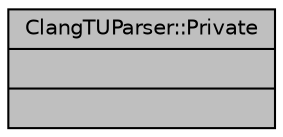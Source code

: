 digraph "ClangTUParser::Private"
{
 // LATEX_PDF_SIZE
  edge [fontname="Helvetica",fontsize="10",labelfontname="Helvetica",labelfontsize="10"];
  node [fontname="Helvetica",fontsize="10",shape=record];
  Node1 [label="{ClangTUParser::Private\n||}",height=0.2,width=0.4,color="black", fillcolor="grey75", style="filled", fontcolor="black",tooltip=" "];
}
